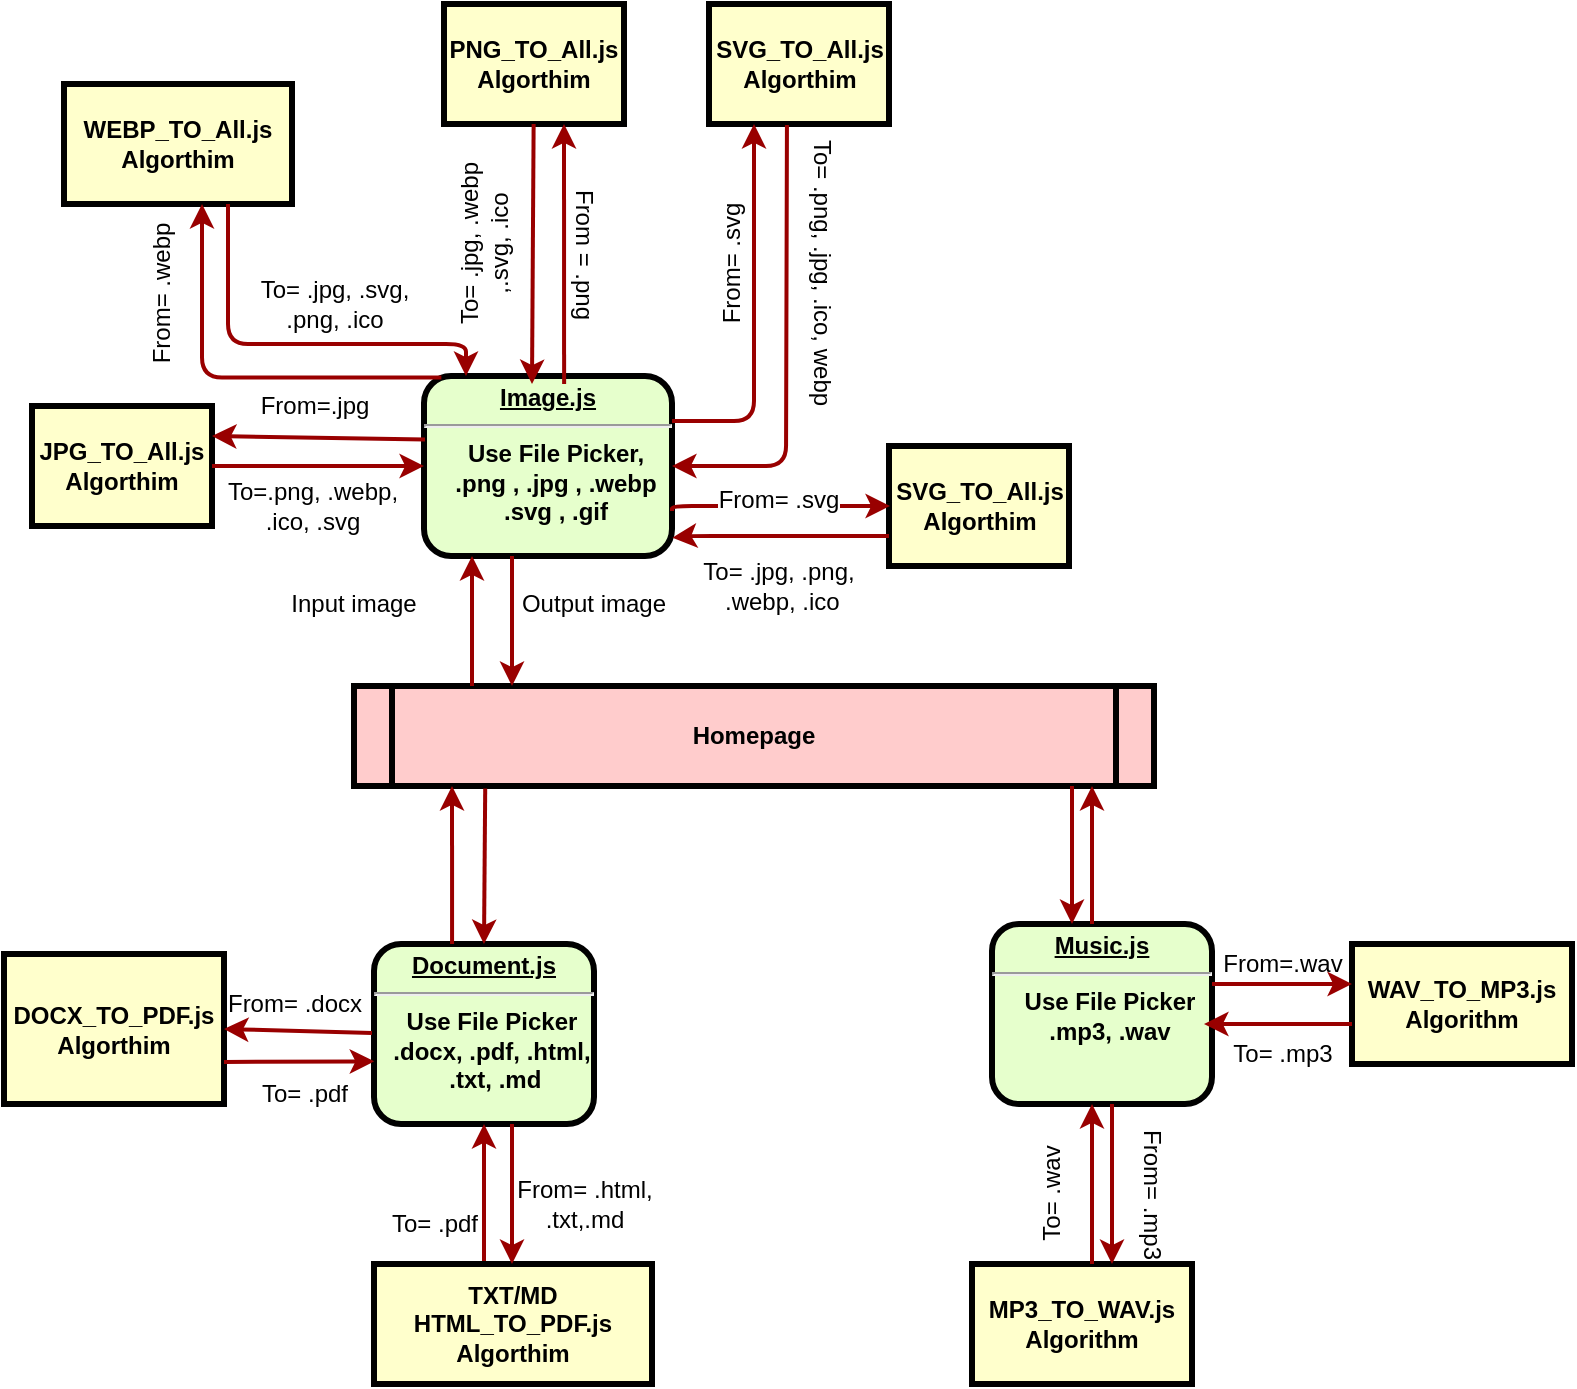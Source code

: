 <mxfile version="12.7.4" type="device"><diagram name="Page-1" id="c7558073-3199-34d8-9f00-42111426c3f3"><mxGraphModel dx="744" dy="432" grid="1" gridSize="10" guides="1" tooltips="1" connect="1" arrows="1" fold="1" page="1" pageScale="1" pageWidth="826" pageHeight="1169" background="#ffffff" math="0" shadow="0"><root><mxCell id="0"/><mxCell id="1" parent="0"/><mxCell id="2" value="&lt;p style=&quot;margin: 0px ; margin-top: 4px ; text-align: center ; text-decoration: underline&quot;&gt;&lt;strong&gt;Image.js&lt;br&gt;&lt;/strong&gt;&lt;/p&gt;&lt;hr&gt;&lt;p style=&quot;margin: 0px ; margin-left: 8px&quot;&gt;Use File Picker,&lt;/p&gt;&lt;p style=&quot;margin: 0px ; margin-left: 8px&quot;&gt;.png , .jpg , .webp&lt;/p&gt;&lt;p style=&quot;margin: 0px ; margin-left: 8px&quot;&gt;.svg , .gif&lt;/p&gt;" style="verticalAlign=middle;align=center;overflow=fill;fontSize=12;fontFamily=Helvetica;html=1;rounded=1;fontStyle=1;strokeWidth=3;fillColor=#E6FFCC" parent="1" vertex="1"><mxGeometry x="236" y="236" width="124" height="90" as="geometry"/></mxCell><mxCell id="3" value="PNG_TO_All.js&#10;Algorthim" style="whiteSpace=wrap;align=center;verticalAlign=middle;fontStyle=1;strokeWidth=3;fillColor=#FFFFCC" parent="1" vertex="1"><mxGeometry x="246" y="50" width="90" height="60" as="geometry"/></mxCell><mxCell id="4" value="JPG_TO_All.js&#10;Algorthim" style="whiteSpace=wrap;align=center;verticalAlign=middle;fontStyle=1;strokeWidth=3;fillColor=#FFFFCC" parent="1" vertex="1"><mxGeometry x="40" y="251" width="90" height="60" as="geometry"/></mxCell><mxCell id="5" value="Homepage" style="shape=process;whiteSpace=wrap;align=center;verticalAlign=middle;size=0.048;fontStyle=1;strokeWidth=3;fillColor=#FFCCCC" parent="1" vertex="1"><mxGeometry x="201.0" y="391" width="400" height="50" as="geometry"/></mxCell><mxCell id="8" value="&lt;p style=&quot;margin: 0px ; margin-top: 4px ; text-align: center ; text-decoration: underline&quot;&gt;&lt;strong&gt;Document.js&lt;/strong&gt;&lt;/p&gt;&lt;hr&gt;&lt;p style=&quot;margin: 0px ; margin-left: 8px&quot;&gt;Use File Picker&lt;/p&gt;&lt;p style=&quot;margin: 0px ; margin-left: 8px&quot;&gt;.docx, .pdf, .html,&lt;/p&gt;&lt;p style=&quot;margin: 0px ; margin-left: 8px&quot;&gt;&amp;nbsp;.txt, .md&lt;/p&gt;" style="verticalAlign=middle;align=center;overflow=fill;fontSize=12;fontFamily=Helvetica;html=1;rounded=1;fontStyle=1;strokeWidth=3;fillColor=#E6FFCC" parent="1" vertex="1"><mxGeometry x="211" y="520" width="110" height="90" as="geometry"/></mxCell><mxCell id="9" value="&lt;p style=&quot;margin: 0px ; margin-top: 4px ; text-align: center ; text-decoration: underline&quot;&gt;&lt;strong&gt;Music.js&lt;/strong&gt;&lt;/p&gt;&lt;hr&gt;&lt;p style=&quot;margin: 0px ; margin-left: 8px&quot;&gt;Use File Picker&lt;/p&gt;&lt;p style=&quot;margin: 0px ; margin-left: 8px&quot;&gt;.mp3, .wav&lt;/p&gt;" style="verticalAlign=middle;align=center;overflow=fill;fontSize=12;fontFamily=Helvetica;html=1;rounded=1;fontStyle=1;strokeWidth=3;fillColor=#E6FFCC" parent="1" vertex="1"><mxGeometry x="520" y="510" width="110" height="90" as="geometry"/></mxCell><mxCell id="12" value="SVG_TO_All.js&#10;Algorthim" style="whiteSpace=wrap;align=center;verticalAlign=middle;fontStyle=1;strokeWidth=3;fillColor=#FFFFCC" parent="1" vertex="1"><mxGeometry x="378.5" y="50.0" width="90" height="60" as="geometry"/></mxCell><mxCell id="rXlTWsFjIiMf1V_27GrW-130" value="" style="edgeStyle=orthogonalEdgeStyle;rounded=0;orthogonalLoop=1;jettySize=auto;html=1;strokeColor=#990000;strokeWidth=2;entryX=0.5;entryY=1;entryDx=0;entryDy=0;" edge="1" parent="1" source="14" target="8"><mxGeometry relative="1" as="geometry"><Array as="points"><mxPoint x="266" y="630"/></Array></mxGeometry></mxCell><mxCell id="14" value="TXT/MD&#10;HTML_TO_PDF.js&#10;Algorthim" style="whiteSpace=wrap;align=center;verticalAlign=middle;fontStyle=1;strokeWidth=3;fillColor=#FFFFCC" parent="1" vertex="1"><mxGeometry x="211" y="680" width="139" height="60" as="geometry"/></mxCell><mxCell id="15" value="MP3_TO_WAV.js&#10;Algorithm" style="whiteSpace=wrap;align=center;verticalAlign=middle;fontStyle=1;strokeWidth=3;fillColor=#FFFFCC" parent="1" vertex="1"><mxGeometry x="510" y="680" width="110" height="60" as="geometry"/></mxCell><mxCell id="36" value="" style="edgeStyle=none;noEdgeStyle=1;strokeColor=#990000;strokeWidth=2" parent="1" source="3" edge="1"><mxGeometry width="100" height="100" relative="1" as="geometry"><mxPoint x="20" y="250" as="sourcePoint"/><mxPoint x="290" y="240" as="targetPoint"/></mxGeometry></mxCell><mxCell id="37" value="" style="edgeStyle=none;noEdgeStyle=1;strokeColor=#990000;strokeWidth=2" parent="1" source="4" target="2" edge="1"><mxGeometry width="100" height="100" relative="1" as="geometry"><mxPoint x="280" y="190" as="sourcePoint"/><mxPoint x="380" y="90" as="targetPoint"/></mxGeometry></mxCell><mxCell id="54" value="Input image" style="text;spacingTop=-5;align=center" parent="1" vertex="1"><mxGeometry x="186" y="341" width="30" height="20" as="geometry"/></mxCell><mxCell id="55" value="" style="edgeStyle=elbowEdgeStyle;elbow=horizontal;strokeColor=#990000;strokeWidth=2" parent="1" source="5" target="2" edge="1"><mxGeometry width="100" height="100" relative="1" as="geometry"><mxPoint x="50" y="530" as="sourcePoint"/><mxPoint x="150" y="430" as="targetPoint"/><Array as="points"><mxPoint x="260" y="370"/></Array></mxGeometry></mxCell><mxCell id="56" value="" style="edgeStyle=elbowEdgeStyle;elbow=horizontal;strokeColor=#990000;strokeWidth=2" parent="1" source="2" target="5" edge="1"><mxGeometry width="100" height="100" relative="1" as="geometry"><mxPoint x="50" y="500" as="sourcePoint"/><mxPoint x="150" y="400" as="targetPoint"/><Array as="points"><mxPoint x="280" y="360"/></Array></mxGeometry></mxCell><mxCell id="57" value="Output image" style="text;spacingTop=-5;align=center" parent="1" vertex="1"><mxGeometry x="306" y="341" width="30" height="20" as="geometry"/></mxCell><mxCell id="76" value="" style="edgeStyle=elbowEdgeStyle;elbow=horizontal;strokeColor=#990000;strokeWidth=2" parent="1" source="9" target="5" edge="1"><mxGeometry width="100" height="100" relative="1" as="geometry"><mxPoint x="420" y="580" as="sourcePoint"/><mxPoint x="520" y="480" as="targetPoint"/><Array as="points"><mxPoint x="570" y="470"/></Array></mxGeometry></mxCell><mxCell id="77" value="" style="edgeStyle=elbowEdgeStyle;elbow=horizontal;strokeColor=#990000;strokeWidth=2" parent="1" source="5" target="9" edge="1"><mxGeometry width="100" height="100" relative="1" as="geometry"><mxPoint x="400" y="590" as="sourcePoint"/><mxPoint x="500" y="490" as="targetPoint"/><Array as="points"><mxPoint x="560" y="480"/></Array></mxGeometry></mxCell><mxCell id="78" value="" style="edgeStyle=elbowEdgeStyle;elbow=horizontal;strokeColor=#990000;strokeWidth=2" parent="1" source="15" target="9" edge="1"><mxGeometry width="100" height="100" relative="1" as="geometry"><mxPoint x="430" y="700" as="sourcePoint"/><mxPoint x="530" y="600" as="targetPoint"/></mxGeometry></mxCell><mxCell id="rXlTWsFjIiMf1V_27GrW-99" value="" style="endArrow=classic;html=1;strokeColor=#990000;strokeWidth=2;exitX=0.004;exitY=0.353;exitDx=0;exitDy=0;exitPerimeter=0;entryX=1;entryY=0.25;entryDx=0;entryDy=0;" edge="1" parent="1" source="2" target="4"><mxGeometry width="50" height="50" relative="1" as="geometry"><mxPoint x="230" y="266" as="sourcePoint"/><mxPoint x="130" y="270" as="targetPoint"/></mxGeometry></mxCell><mxCell id="rXlTWsFjIiMf1V_27GrW-100" value="From=.jpg" style="text;html=1;align=center;verticalAlign=middle;resizable=0;points=[];autosize=1;" vertex="1" parent="1"><mxGeometry x="146" y="241" width="70" height="20" as="geometry"/></mxCell><mxCell id="rXlTWsFjIiMf1V_27GrW-101" value="To=.png, .webp,&lt;br&gt;.ico, .svg" style="text;html=1;align=center;verticalAlign=middle;resizable=0;points=[];autosize=1;" vertex="1" parent="1"><mxGeometry x="130" y="286" width="100" height="30" as="geometry"/></mxCell><mxCell id="rXlTWsFjIiMf1V_27GrW-104" value="" style="edgeStyle=elbowEdgeStyle;elbow=horizontal;strokeColor=#990000;strokeWidth=2;exitX=0.565;exitY=0.044;exitDx=0;exitDy=0;exitPerimeter=0;" edge="1" parent="1" source="2" target="3"><mxGeometry width="100" height="100" relative="1" as="geometry"><mxPoint x="306" y="231" as="sourcePoint"/><mxPoint x="306" y="166" as="targetPoint"/><Array as="points"><mxPoint x="306" y="120"/><mxPoint x="306" y="110"/><mxPoint x="306" y="210"/></Array></mxGeometry></mxCell><mxCell id="rXlTWsFjIiMf1V_27GrW-105" value="To= .jpg, .webp&lt;br&gt;,.svg, .ico" style="text;html=1;align=center;verticalAlign=middle;resizable=0;points=[];autosize=1;rotation=-90;" vertex="1" parent="1"><mxGeometry x="216" y="155" width="100" height="30" as="geometry"/></mxCell><mxCell id="rXlTWsFjIiMf1V_27GrW-106" value="From = .png" style="text;html=1;align=center;verticalAlign=middle;resizable=0;points=[];autosize=1;rotation=90;" vertex="1" parent="1"><mxGeometry x="276" y="165" width="80" height="20" as="geometry"/></mxCell><mxCell id="rXlTWsFjIiMf1V_27GrW-108" value="DOCX_TO_PDF.js&#10;Algorthim" style="whiteSpace=wrap;align=center;verticalAlign=middle;fontStyle=1;strokeWidth=3;fillColor=#FFFFCC" vertex="1" parent="1"><mxGeometry x="26" y="525" width="110" height="75" as="geometry"/></mxCell><mxCell id="rXlTWsFjIiMf1V_27GrW-109" value="WEBP_TO_All.js&#10;Algorthim" style="whiteSpace=wrap;align=center;verticalAlign=middle;fontStyle=1;strokeWidth=3;fillColor=#FFFFCC" vertex="1" parent="1"><mxGeometry x="56" y="90" width="114" height="60" as="geometry"/></mxCell><mxCell id="rXlTWsFjIiMf1V_27GrW-110" value="" style="edgeStyle=elbowEdgeStyle;elbow=horizontal;strokeColor=#990000;strokeWidth=2;exitX=0.07;exitY=0.009;exitDx=0;exitDy=0;exitPerimeter=0;" edge="1" parent="1" source="2"><mxGeometry width="100" height="100" relative="1" as="geometry"><mxPoint x="125.06" y="223.96" as="sourcePoint"/><mxPoint x="125" y="150" as="targetPoint"/><Array as="points"><mxPoint x="125" y="194"/></Array></mxGeometry></mxCell><mxCell id="rXlTWsFjIiMf1V_27GrW-111" value="" style="edgeStyle=none;noEdgeStyle=1;strokeColor=#990000;strokeWidth=2;" edge="1" parent="1"><mxGeometry width="100" height="100" relative="1" as="geometry"><mxPoint x="138" y="150" as="sourcePoint"/><mxPoint x="257" y="236" as="targetPoint"/><Array as="points"><mxPoint x="138" y="220"/><mxPoint x="200" y="220"/><mxPoint x="257" y="220"/></Array></mxGeometry></mxCell><mxCell id="rXlTWsFjIiMf1V_27GrW-112" value="To= .jpg, .svg, &lt;br&gt;.png,&amp;nbsp;.ico" style="text;html=1;align=center;verticalAlign=middle;resizable=0;points=[];autosize=1;" vertex="1" parent="1"><mxGeometry x="146" y="185" width="90" height="30" as="geometry"/></mxCell><mxCell id="rXlTWsFjIiMf1V_27GrW-119" value="From= .webp" style="text;html=1;align=center;verticalAlign=middle;resizable=0;points=[];autosize=1;rotation=-90;" vertex="1" parent="1"><mxGeometry x="60" y="185" width="90" height="20" as="geometry"/></mxCell><mxCell id="rXlTWsFjIiMf1V_27GrW-120" value="" style="edgeStyle=elbowEdgeStyle;elbow=horizontal;strokeColor=#990000;strokeWidth=2;exitX=1;exitY=0.25;exitDx=0;exitDy=0;" edge="1" parent="1" source="2"><mxGeometry width="100" height="100" relative="1" as="geometry"><mxPoint x="401" y="260" as="sourcePoint"/><mxPoint x="401" y="110" as="targetPoint"/><Array as="points"><mxPoint x="401" y="120"/><mxPoint x="401" y="250"/><mxPoint x="400.5" y="106.04"/><mxPoint x="400.5" y="206.04"/></Array></mxGeometry></mxCell><mxCell id="rXlTWsFjIiMf1V_27GrW-121" value="From= .svg" style="text;html=1;align=center;verticalAlign=middle;resizable=0;points=[];autosize=1;rotation=-90;" vertex="1" parent="1"><mxGeometry x="350" y="170" width="80" height="20" as="geometry"/></mxCell><mxCell id="rXlTWsFjIiMf1V_27GrW-126" value="" style="edgeStyle=none;noEdgeStyle=1;strokeColor=#990000;strokeWidth=2;exitX=0.433;exitY=1.008;exitDx=0;exitDy=0;exitPerimeter=0;entryX=1;entryY=0.5;entryDx=0;entryDy=0;" edge="1" parent="1" source="12" target="2"><mxGeometry width="100" height="100" relative="1" as="geometry"><mxPoint x="423.812" y="120" as="sourcePoint"/><mxPoint x="420" y="280" as="targetPoint"/><Array as="points"><mxPoint x="417" y="281"/></Array></mxGeometry></mxCell><mxCell id="rXlTWsFjIiMf1V_27GrW-129" value="To= .png, .jpg, .ico, webp" style="text;html=1;align=center;verticalAlign=middle;resizable=0;points=[];autosize=1;rotation=90;" vertex="1" parent="1"><mxGeometry x="360" y="174" width="150" height="20" as="geometry"/></mxCell><mxCell id="rXlTWsFjIiMf1V_27GrW-131" value="SVG_TO_All.js&#10;Algorthim" style="whiteSpace=wrap;align=center;verticalAlign=middle;fontStyle=1;strokeWidth=3;fillColor=#FFFFCC" vertex="1" parent="1"><mxGeometry x="468.5" y="271" width="90" height="60" as="geometry"/></mxCell><mxCell id="rXlTWsFjIiMf1V_27GrW-132" value="" style="edgeStyle=elbowEdgeStyle;elbow=horizontal;strokeColor=#990000;strokeWidth=2;entryX=1.002;entryY=0.898;entryDx=0;entryDy=0;entryPerimeter=0;exitX=0;exitY=0.75;exitDx=0;exitDy=0;" edge="1" parent="1" source="rXlTWsFjIiMf1V_27GrW-131" target="2"><mxGeometry width="100" height="100" relative="1" as="geometry"><mxPoint x="389.5" y="381" as="sourcePoint"/><mxPoint x="389.5" y="316" as="targetPoint"/><Array as="points"><mxPoint x="370" y="310"/><mxPoint x="400" y="317"/></Array></mxGeometry></mxCell><mxCell id="rXlTWsFjIiMf1V_27GrW-133" value="" style="edgeStyle=elbowEdgeStyle;elbow=horizontal;strokeColor=#990000;strokeWidth=2;exitX=1;exitY=0.75;exitDx=0;exitDy=0;" edge="1" parent="1" source="2"><mxGeometry width="100" height="100" relative="1" as="geometry"><mxPoint x="440" y="246" as="sourcePoint"/><mxPoint x="469" y="301" as="targetPoint"/><Array as="points"><mxPoint x="360" y="290"/></Array></mxGeometry></mxCell><mxCell id="rXlTWsFjIiMf1V_27GrW-137" value="From= .svg" style="text;html=1;align=center;verticalAlign=middle;resizable=0;points=[];labelBackgroundColor=#ffffff;" vertex="1" connectable="0" parent="rXlTWsFjIiMf1V_27GrW-133"><mxGeometry x="0.056" y="3" relative="1" as="geometry"><mxPoint x="-3.5" as="offset"/></mxGeometry></mxCell><mxCell id="rXlTWsFjIiMf1V_27GrW-134" value="To= .jpg, .png,&lt;br&gt;&amp;nbsp;.webp,&amp;nbsp;.ico" style="text;html=1;align=center;verticalAlign=middle;resizable=0;points=[];autosize=1;" vertex="1" parent="1"><mxGeometry x="368" y="326" width="90" height="30" as="geometry"/></mxCell><mxCell id="rXlTWsFjIiMf1V_27GrW-138" value="" style="edgeStyle=elbowEdgeStyle;elbow=horizontal;strokeColor=#990000;strokeWidth=2" edge="1" parent="1" target="15"><mxGeometry width="100" height="100" relative="1" as="geometry"><mxPoint x="580" y="600" as="sourcePoint"/><mxPoint x="580" y="669" as="targetPoint"/><Array as="points"><mxPoint x="580" y="639"/></Array></mxGeometry></mxCell><mxCell id="rXlTWsFjIiMf1V_27GrW-139" value="From= .mp3" style="text;html=1;align=center;verticalAlign=middle;resizable=0;points=[];autosize=1;rotation=90;" vertex="1" parent="1"><mxGeometry x="560" y="635" width="80" height="20" as="geometry"/></mxCell><mxCell id="rXlTWsFjIiMf1V_27GrW-142" value="To= .wav" style="text;html=1;align=center;verticalAlign=middle;resizable=0;points=[];autosize=1;rotation=-90;" vertex="1" parent="1"><mxGeometry x="520" y="635" width="60" height="20" as="geometry"/></mxCell><mxCell id="rXlTWsFjIiMf1V_27GrW-143" value="" style="edgeStyle=elbowEdgeStyle;elbow=horizontal;strokeColor=#990000;strokeWidth=2;exitX=0.164;exitY=1.026;exitDx=0;exitDy=0;exitPerimeter=0;" edge="1" parent="1" source="5" target="8"><mxGeometry width="100" height="100" relative="1" as="geometry"><mxPoint x="276" y="441" as="sourcePoint"/><mxPoint x="276" y="506" as="targetPoint"/><Array as="points"><mxPoint x="266" y="490"/><mxPoint x="276" y="475"/></Array></mxGeometry></mxCell><mxCell id="rXlTWsFjIiMf1V_27GrW-144" value="" style="edgeStyle=elbowEdgeStyle;elbow=horizontal;strokeColor=#990000;strokeWidth=2;exitX=0.355;exitY=0;exitDx=0;exitDy=0;exitPerimeter=0;" edge="1" parent="1" source="8"><mxGeometry width="100" height="100" relative="1" as="geometry"><mxPoint x="250" y="480" as="sourcePoint"/><mxPoint x="250" y="441" as="targetPoint"/><Array as="points"><mxPoint x="250" y="460"/></Array></mxGeometry></mxCell><mxCell id="rXlTWsFjIiMf1V_27GrW-145" value="" style="edgeStyle=elbowEdgeStyle;elbow=horizontal;strokeColor=#990000;strokeWidth=2" edge="1" parent="1" source="8"><mxGeometry width="100" height="100" relative="1" as="geometry"><mxPoint x="280" y="620" as="sourcePoint"/><mxPoint x="280" y="680" as="targetPoint"/><Array as="points"><mxPoint x="280" y="644"/></Array></mxGeometry></mxCell><mxCell id="rXlTWsFjIiMf1V_27GrW-147" value="From= .html,&lt;br&gt;.txt,.md" style="text;html=1;align=center;verticalAlign=middle;resizable=0;points=[];autosize=1;" vertex="1" parent="1"><mxGeometry x="276" y="635" width="80" height="30" as="geometry"/></mxCell><mxCell id="rXlTWsFjIiMf1V_27GrW-148" value="To= .pdf" style="text;html=1;align=center;verticalAlign=middle;resizable=0;points=[];autosize=1;" vertex="1" parent="1"><mxGeometry x="211" y="650" width="60" height="20" as="geometry"/></mxCell><mxCell id="rXlTWsFjIiMf1V_27GrW-150" value="" style="edgeStyle=none;noEdgeStyle=1;strokeColor=#990000;strokeWidth=2;entryX=0.001;entryY=0.652;entryDx=0;entryDy=0;entryPerimeter=0;" edge="1" parent="1" target="8"><mxGeometry width="100" height="100" relative="1" as="geometry"><mxPoint x="136" y="579" as="sourcePoint"/><mxPoint x="211" y="588" as="targetPoint"/></mxGeometry></mxCell><mxCell id="rXlTWsFjIiMf1V_27GrW-151" value="" style="endArrow=classic;html=1;strokeColor=#990000;strokeWidth=2;entryX=1;entryY=0.5;entryDx=0;entryDy=0;" edge="1" parent="1" target="rXlTWsFjIiMf1V_27GrW-108"><mxGeometry width="50" height="50" relative="1" as="geometry"><mxPoint x="210" y="564.5" as="sourcePoint"/><mxPoint x="150" y="564.5" as="targetPoint"/><Array as="points"/></mxGeometry></mxCell><mxCell id="rXlTWsFjIiMf1V_27GrW-155" value="From= .docx" style="text;html=1;align=center;verticalAlign=middle;resizable=0;points=[];autosize=1;" vertex="1" parent="1"><mxGeometry x="131" y="540" width="80" height="20" as="geometry"/></mxCell><mxCell id="rXlTWsFjIiMf1V_27GrW-156" value="To= .pdf" style="text;html=1;align=center;verticalAlign=middle;resizable=0;points=[];autosize=1;" vertex="1" parent="1"><mxGeometry x="146" y="585" width="60" height="20" as="geometry"/></mxCell><mxCell id="rXlTWsFjIiMf1V_27GrW-158" value="WAV_TO_MP3.js&#10;Algorithm" style="whiteSpace=wrap;align=center;verticalAlign=middle;fontStyle=1;strokeWidth=3;fillColor=#FFFFCC" vertex="1" parent="1"><mxGeometry x="700" y="520" width="110" height="60" as="geometry"/></mxCell><mxCell id="rXlTWsFjIiMf1V_27GrW-161" value="" style="edgeStyle=none;noEdgeStyle=1;strokeColor=#990000;strokeWidth=2;entryX=0.001;entryY=0.652;entryDx=0;entryDy=0;entryPerimeter=0;" edge="1" parent="1"><mxGeometry width="100" height="100" relative="1" as="geometry"><mxPoint x="630" y="540" as="sourcePoint"/><mxPoint x="700" y="540" as="targetPoint"/></mxGeometry></mxCell><mxCell id="rXlTWsFjIiMf1V_27GrW-163" value="" style="endArrow=classic;html=1;strokeColor=#990000;strokeWidth=2;entryX=1;entryY=0.5;entryDx=0;entryDy=0;" edge="1" parent="1"><mxGeometry width="50" height="50" relative="1" as="geometry"><mxPoint x="700" y="560" as="sourcePoint"/><mxPoint x="626" y="560" as="targetPoint"/><Array as="points"/></mxGeometry></mxCell><mxCell id="rXlTWsFjIiMf1V_27GrW-164" value="From=.wav" style="text;html=1;align=center;verticalAlign=middle;resizable=0;points=[];autosize=1;" vertex="1" parent="1"><mxGeometry x="625" y="520" width="80" height="20" as="geometry"/></mxCell><mxCell id="rXlTWsFjIiMf1V_27GrW-165" value="To= .mp3" style="text;html=1;align=center;verticalAlign=middle;resizable=0;points=[];autosize=1;" vertex="1" parent="1"><mxGeometry x="630" y="565" width="70" height="20" as="geometry"/></mxCell></root></mxGraphModel></diagram></mxfile>